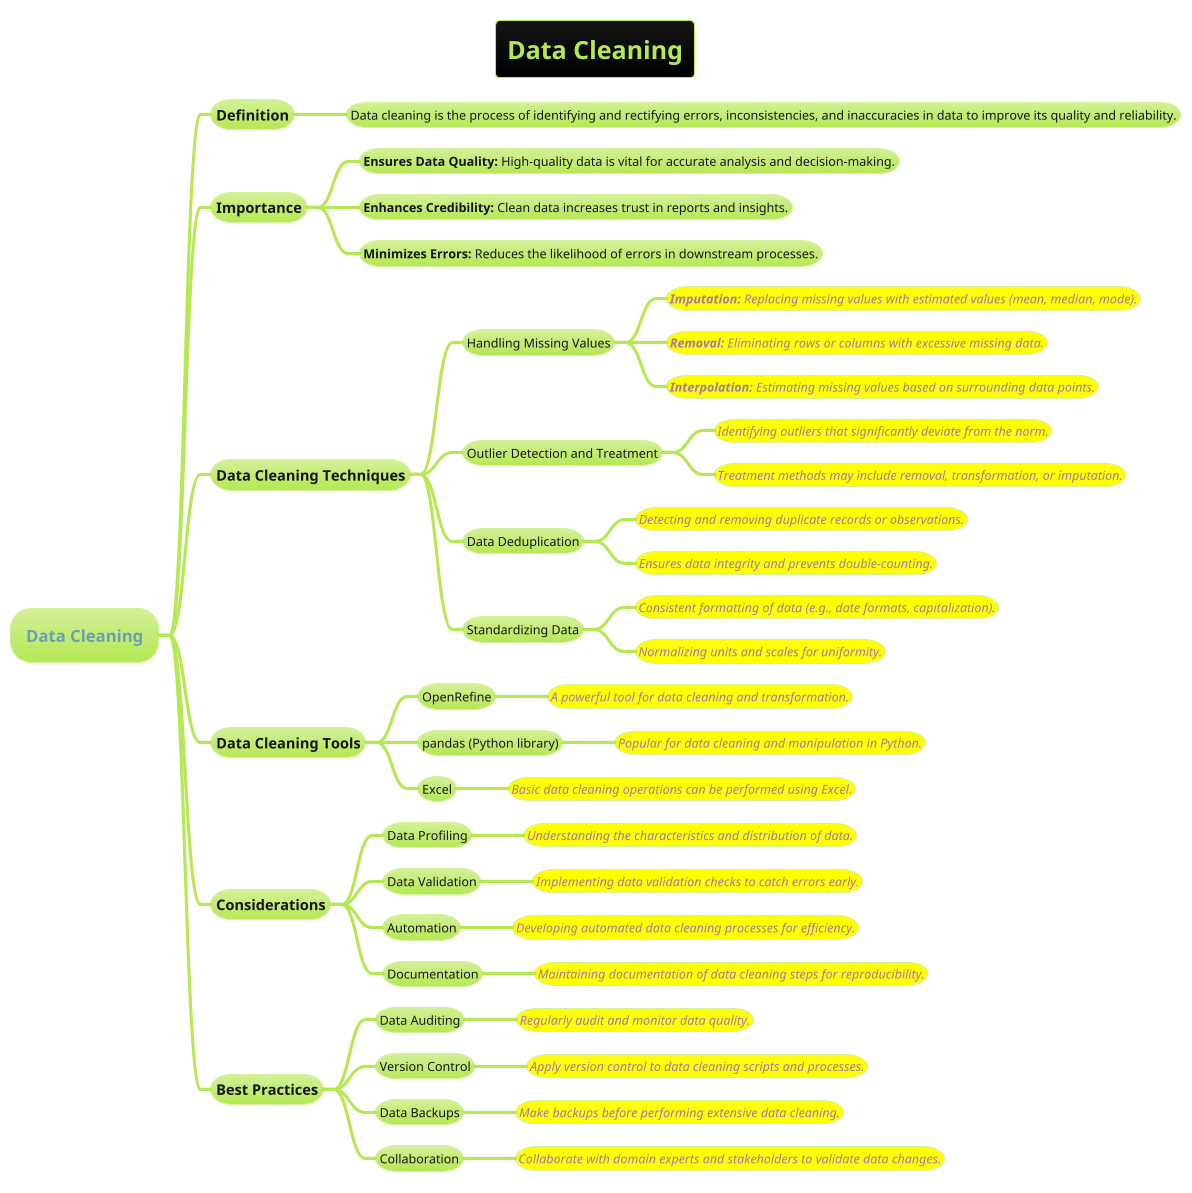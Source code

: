 @startmindmap
title =Data Cleaning
!theme hacker

* Data Cleaning
** Definition
*** Data cleaning is the process of identifying and rectifying errors, inconsistencies, and inaccuracies in data to improve its quality and reliability.

** Importance
*** **Ensures Data Quality:** High-quality data is vital for accurate analysis and decision-making.
*** **Enhances Credibility:** Clean data increases trust in reports and insights.
*** **Minimizes Errors:** Reduces the likelihood of errors in downstream processes.

** Data Cleaning Techniques
*** Handling Missing Values
****[#yellow] ====<size:12>**Imputation:** Replacing missing values with estimated values (mean, median, mode).
****[#yellow] ====<size:12>**Removal:** Eliminating rows or columns with excessive missing data.
****[#yellow] ====<size:12>**Interpolation:** Estimating missing values based on surrounding data points.

*** Outlier Detection and Treatment
****[#yellow] ====<size:12>Identifying outliers that significantly deviate from the norm.
****[#yellow] ====<size:12>Treatment methods may include removal, transformation, or imputation.

*** Data Deduplication
****[#yellow] ====<size:12>Detecting and removing duplicate records or observations.
****[#yellow] ====<size:12>Ensures data integrity and prevents double-counting.

*** Standardizing Data
****[#yellow] ====<size:12>Consistent formatting of data (e.g., date formats, capitalization).
****[#yellow] ====<size:12>Normalizing units and scales for uniformity.

** Data Cleaning Tools
*** OpenRefine
****[#yellow] ====<size:12>A powerful tool for data cleaning and transformation.

*** pandas (Python library)
****[#yellow] ====<size:12>Popular for data cleaning and manipulation in Python.

*** Excel
****[#yellow] ====<size:12>Basic data cleaning operations can be performed using Excel.

** Considerations
*** Data Profiling
****[#yellow] ====<size:12>Understanding the characteristics and distribution of data.

*** Data Validation
****[#yellow] ====<size:12>Implementing data validation checks to catch errors early.

*** Automation
****[#yellow] ====<size:12>Developing automated data cleaning processes for efficiency.

*** Documentation
****[#yellow] ====<size:12>Maintaining documentation of data cleaning steps for reproducibility.

** Best Practices
*** Data Auditing
****[#yellow] ====<size:12>Regularly audit and monitor data quality.

*** Version Control
****[#yellow] ====<size:12>Apply version control to data cleaning scripts and processes.

*** Data Backups
****[#yellow] ====<size:12>Make backups before performing extensive data cleaning.

*** Collaboration
****[#yellow] ====<size:12>Collaborate with domain experts and stakeholders to validate data changes.

@endmindmap
